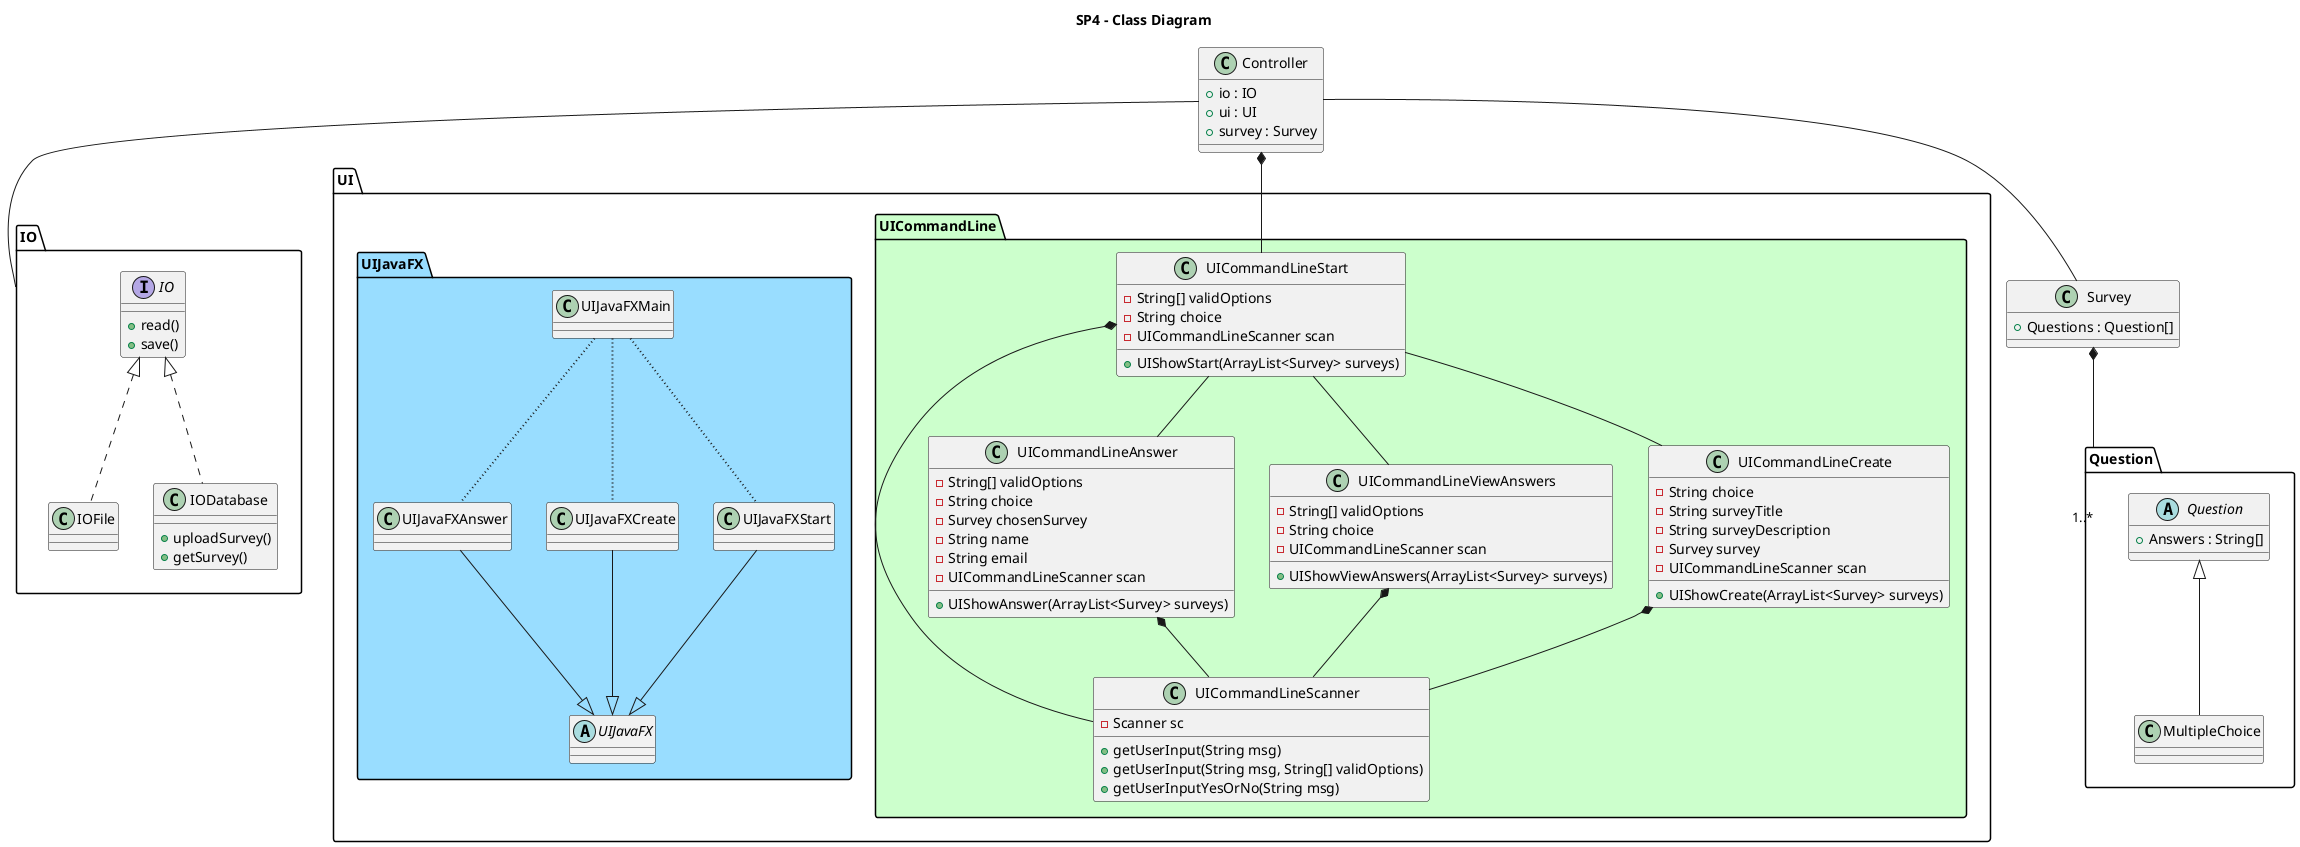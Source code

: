 @startuml
'https://plantuml.com/class-diagram
title SP4 - Class Diagram

package Question {
    abstract class Question {
        + Answers : String[]
    }

    class MultipleChoice {
    }

    'class CheckboxChoice {'
    '}'

    Question <|-- MultipleChoice
    'Question <|-- CheckboxChoice'
}

class Survey {
    + Questions : Question[]
}

Survey *--"1..*" Question


package IO {
    interface IO {
        + read()
        + save()
    }

    class IOFile {
    }

    class IODatabase {
        + uploadSurvey()
        + getSurvey()
    }

    IO <|.. IOFile
    IO <|.. IODatabase
}

package UI {

 package UICommandLine #CCFFCC {
         class UICommandLineScanner {
              -Scanner sc

              +getUserInput(String msg)
              +getUserInput(String msg, String[] validOptions)
              +getUserInputYesOrNo(String msg)

         }
         class UICommandLineStart {
               -String[] validOptions
               -String choice
               -UICommandLineScanner scan

                +UIShowStart(ArrayList<Survey> surveys)
         }
         class UICommandLineAnswer {
              -String[] validOptions
              -String choice
              -Survey chosenSurvey
              -String name
              -String email
              -UICommandLineScanner scan

              +UIShowAnswer(ArrayList<Survey> surveys)

         }
                 class UICommandLineViewAnswers {
                      -String[] validOptions
                      -String choice
                      -UICommandLineScanner scan

                      +UIShowViewAnswers(ArrayList<Survey> surveys)

                 }
         class UICommandLineCreate {
                -String choice
                -String surveyTitle
                -String surveyDescription
                -Survey survey
                -UICommandLineScanner scan

                +UIShowCreate(ArrayList<Survey> surveys)
         }
         UICommandLineStart -- UICommandLineCreate
         UICommandLineStart -- UICommandLineAnswer
         UICommandLineStart -- UICommandLineViewAnswers
         UICommandLineStart *-- UICommandLineScanner
         UICommandLineAnswer *-- UICommandLineScanner
         UICommandLineViewAnswers *-- UICommandLineScanner
         UICommandLineCreate *-- UICommandLineScanner
 		}
    package UIJavaFX #99DDFF {
        class UIJavaFXMain {
        }
        abstract class UIJavaFX {
        }
        class UIJavaFXStart {
        }
        class UIJavaFXAnswer {
        }
        class UIJavaFXCreate {
        }
        UIJavaFXStart --|> UIJavaFX
        UIJavaFXAnswer --|> UIJavaFX
        UIJavaFXCreate --|> UIJavaFX
        UIJavaFXMain -[dotted,thickness=2]- UIJavaFXStart
        UIJavaFXMain -[dotted,thickness=2]- UIJavaFXAnswer
        UIJavaFXMain -[dotted,thickness=2]- UIJavaFXCreate

        'Ignore the four lines below, their only purpose is to center UIJavaFXMain'
        hiddenhidden -- UIJavaFXStart
        UIJavaFXAnswerr -- UIJavaFXAnswer
        hide hiddenhidden
        hide UIJavaFXAnswerr

    }

}

class Controller {
    + io : IO
    + ui : UI
    + survey : Survey
}

Controller -- Survey
Controller -- IO
Controller *-- UICommandLineStart


@enduml